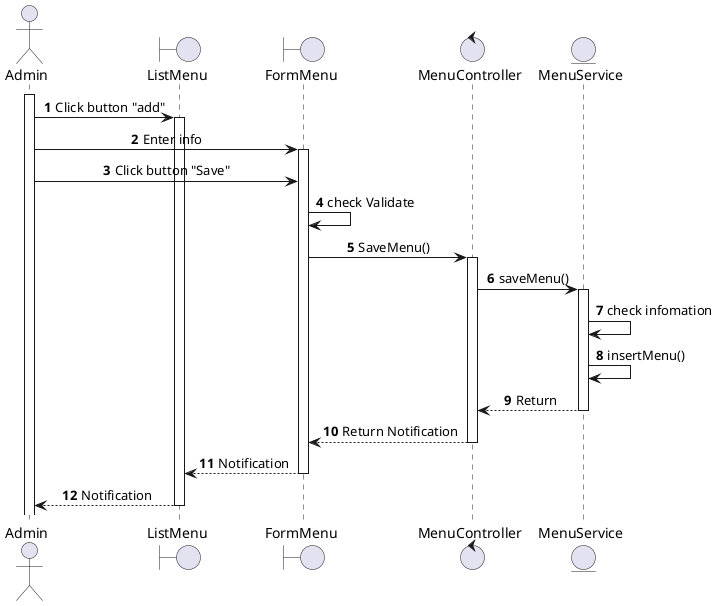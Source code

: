 @startuml sequence_menu_create
skinparam SequenceMessageAlignment center
actor Admin
boundary ListMenu as Foo
boundary FormMenu as Foo1
control MenuController as Foo2
entity MenuService as Foo3
Admin ++
autonumber 1
Admin -> Foo ++: Click button "add" 
Admin -> Foo1 ++: Enter info
Admin -> Foo1 : Click button "Save"
Foo1 -> Foo1 : check Validate
Foo1 -> Foo2 ++: SaveMenu()
Foo2 -> Foo3 ++: saveMenu()
Foo3 -> Foo3 : check infomation
Foo3 -> Foo3 : insertMenu()
Foo3 --> Foo2 --: Return
Foo2 --> Foo1 --: Return Notification
Foo1 --> Foo --: Notification
Foo --> Admin --: Notification
@enduml